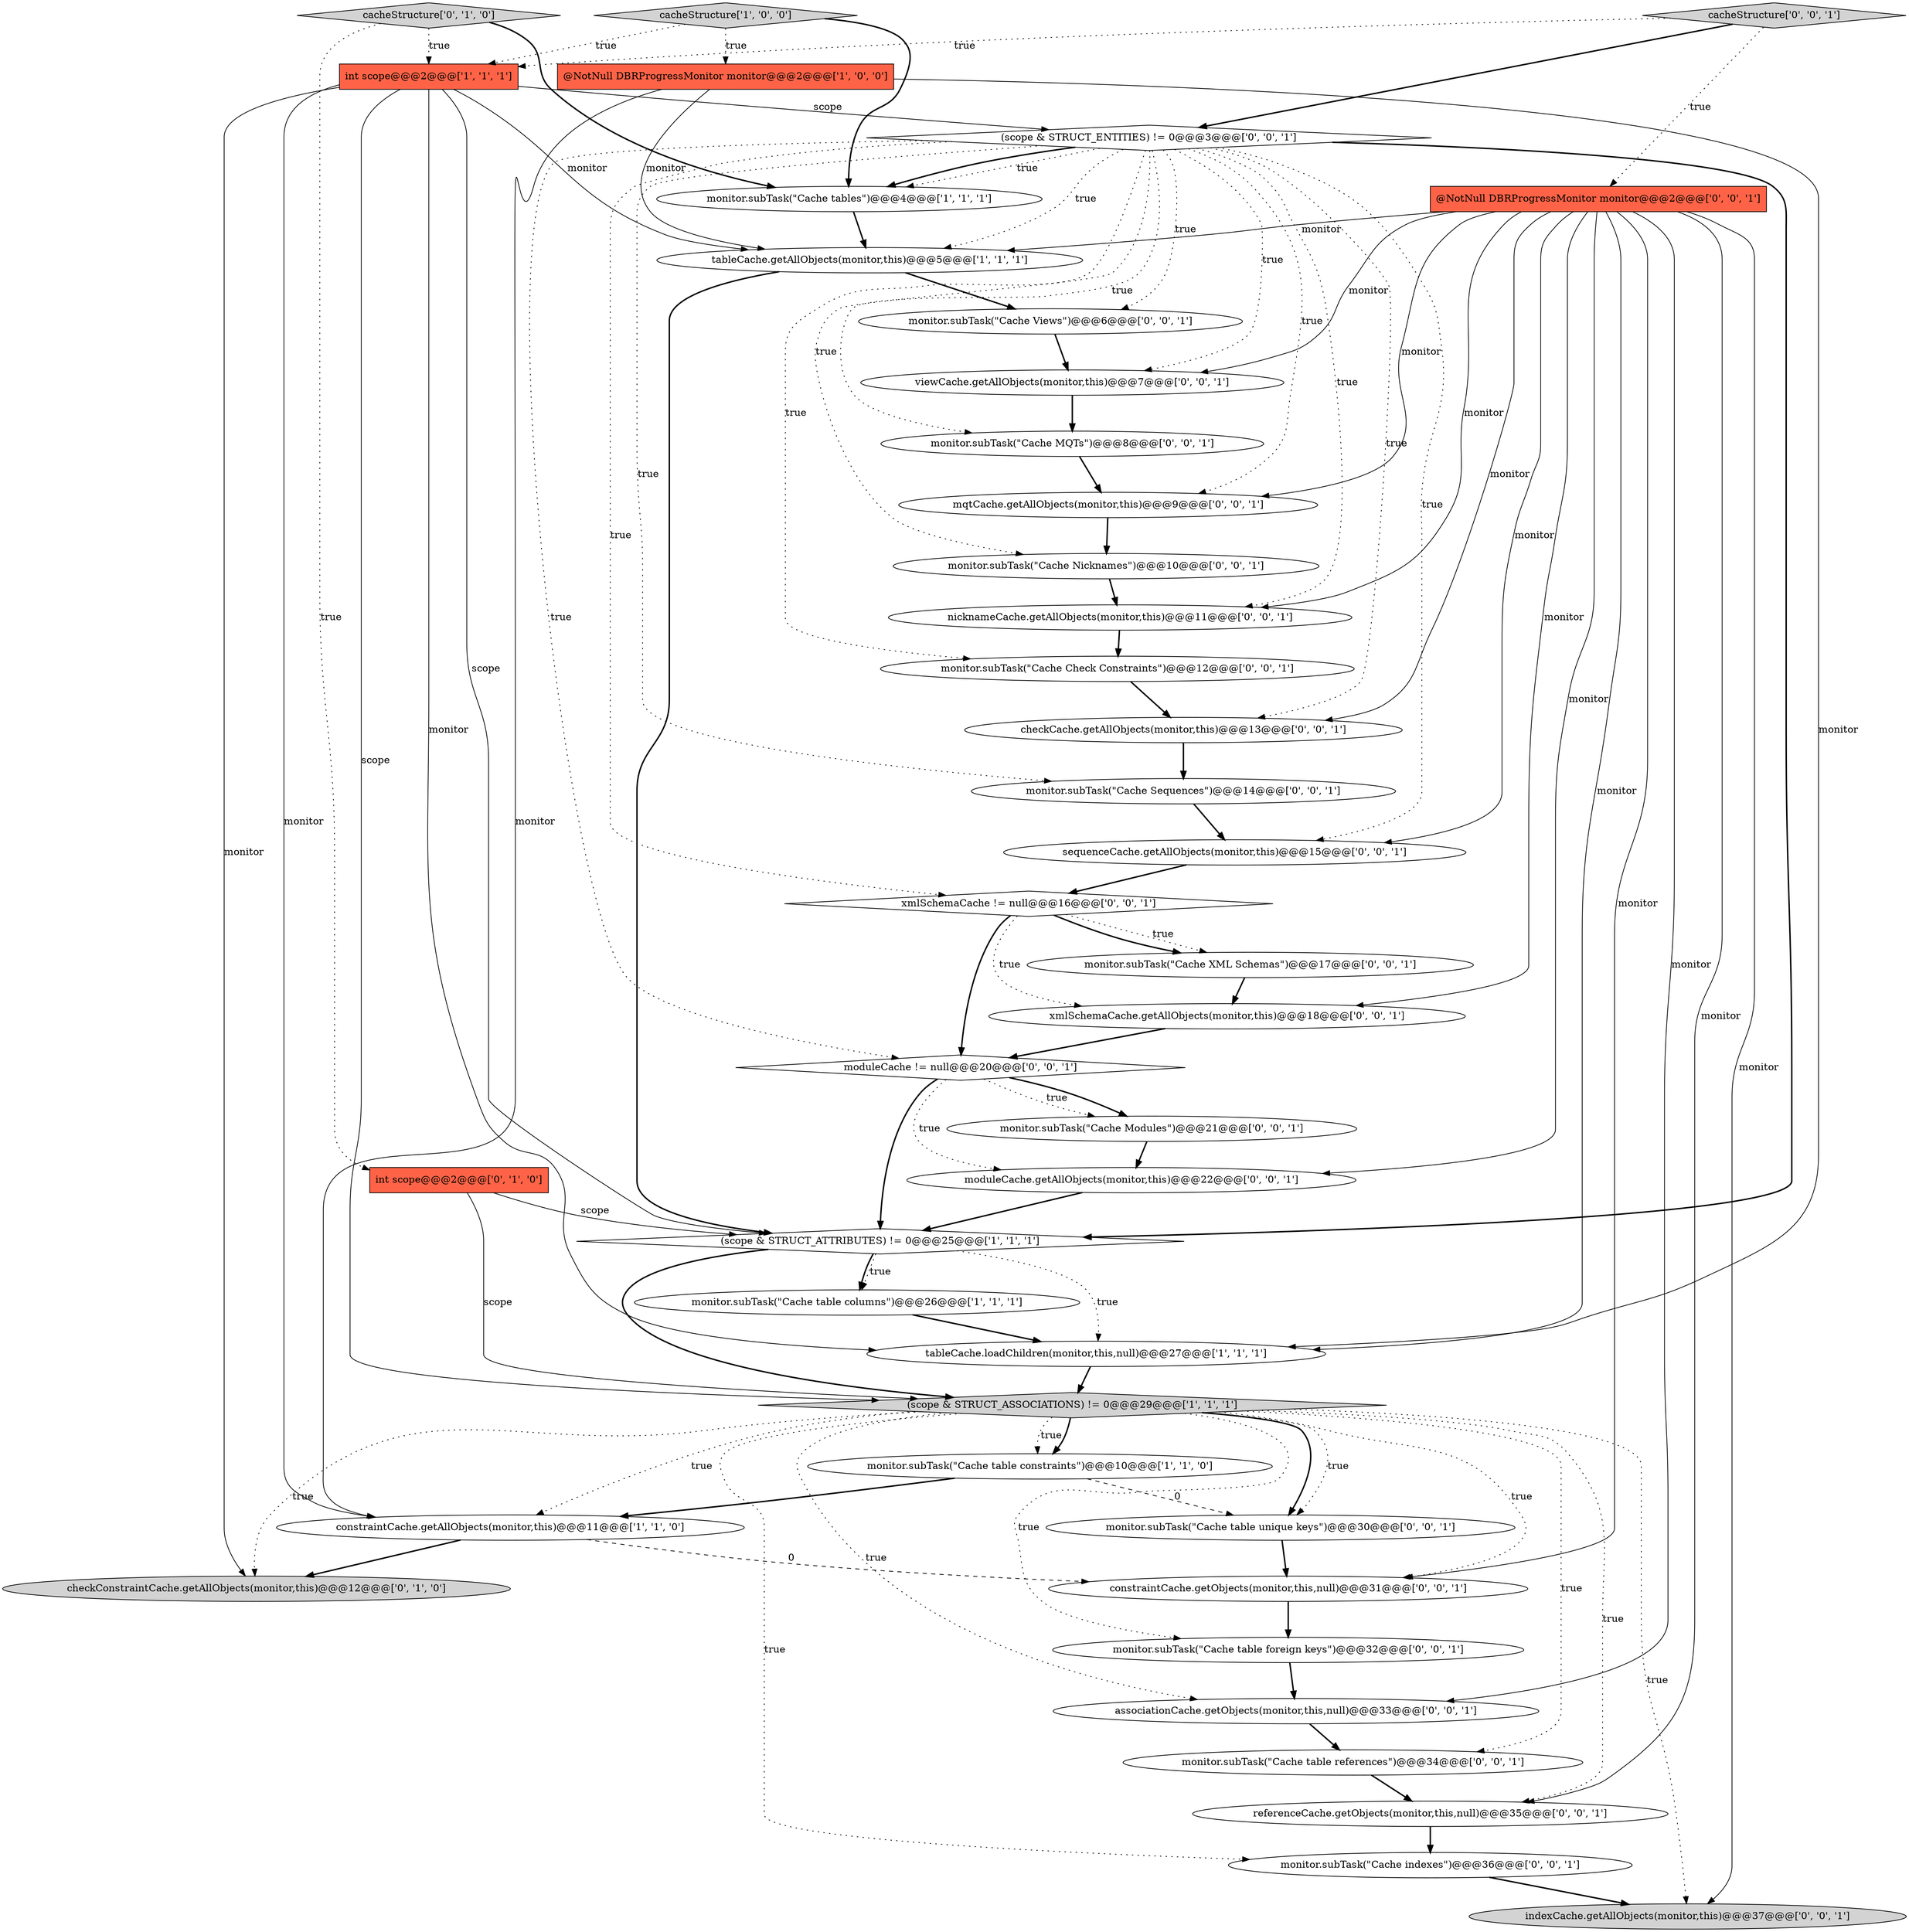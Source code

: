 digraph {
6 [style = filled, label = "@NotNull DBRProgressMonitor monitor@@@2@@@['1', '0', '0']", fillcolor = tomato, shape = box image = "AAA0AAABBB1BBB"];
34 [style = filled, label = "monitor.subTask(\"Cache XML Schemas\")@@@17@@@['0', '0', '1']", fillcolor = white, shape = ellipse image = "AAA0AAABBB3BBB"];
10 [style = filled, label = "monitor.subTask(\"Cache tables\")@@@4@@@['1', '1', '1']", fillcolor = white, shape = ellipse image = "AAA0AAABBB1BBB"];
37 [style = filled, label = "(scope & STRUCT_ENTITIES) != 0@@@3@@@['0', '0', '1']", fillcolor = white, shape = diamond image = "AAA0AAABBB3BBB"];
17 [style = filled, label = "monitor.subTask(\"Cache table foreign keys\")@@@32@@@['0', '0', '1']", fillcolor = white, shape = ellipse image = "AAA0AAABBB3BBB"];
36 [style = filled, label = "checkCache.getAllObjects(monitor,this)@@@13@@@['0', '0', '1']", fillcolor = white, shape = ellipse image = "AAA0AAABBB3BBB"];
0 [style = filled, label = "tableCache.getAllObjects(monitor,this)@@@5@@@['1', '1', '1']", fillcolor = white, shape = ellipse image = "AAA0AAABBB1BBB"];
12 [style = filled, label = "cacheStructure['0', '1', '0']", fillcolor = lightgray, shape = diamond image = "AAA0AAABBB2BBB"];
39 [style = filled, label = "monitor.subTask(\"Cache Nicknames\")@@@10@@@['0', '0', '1']", fillcolor = white, shape = ellipse image = "AAA0AAABBB3BBB"];
33 [style = filled, label = "@NotNull DBRProgressMonitor monitor@@@2@@@['0', '0', '1']", fillcolor = tomato, shape = box image = "AAA0AAABBB3BBB"];
30 [style = filled, label = "monitor.subTask(\"Cache Check Constraints\")@@@12@@@['0', '0', '1']", fillcolor = white, shape = ellipse image = "AAA0AAABBB3BBB"];
27 [style = filled, label = "constraintCache.getObjects(monitor,this,null)@@@31@@@['0', '0', '1']", fillcolor = white, shape = ellipse image = "AAA0AAABBB3BBB"];
26 [style = filled, label = "monitor.subTask(\"Cache MQTs\")@@@8@@@['0', '0', '1']", fillcolor = white, shape = ellipse image = "AAA0AAABBB3BBB"];
7 [style = filled, label = "tableCache.loadChildren(monitor,this,null)@@@27@@@['1', '1', '1']", fillcolor = white, shape = ellipse image = "AAA0AAABBB1BBB"];
11 [style = filled, label = "int scope@@@2@@@['0', '1', '0']", fillcolor = tomato, shape = box image = "AAA0AAABBB2BBB"];
13 [style = filled, label = "checkConstraintCache.getAllObjects(monitor,this)@@@12@@@['0', '1', '0']", fillcolor = lightgray, shape = ellipse image = "AAA1AAABBB2BBB"];
3 [style = filled, label = "cacheStructure['1', '0', '0']", fillcolor = lightgray, shape = diamond image = "AAA0AAABBB1BBB"];
4 [style = filled, label = "(scope & STRUCT_ATTRIBUTES) != 0@@@25@@@['1', '1', '1']", fillcolor = white, shape = diamond image = "AAA0AAABBB1BBB"];
2 [style = filled, label = "constraintCache.getAllObjects(monitor,this)@@@11@@@['1', '1', '0']", fillcolor = white, shape = ellipse image = "AAA0AAABBB1BBB"];
15 [style = filled, label = "monitor.subTask(\"Cache table references\")@@@34@@@['0', '0', '1']", fillcolor = white, shape = ellipse image = "AAA0AAABBB3BBB"];
16 [style = filled, label = "nicknameCache.getAllObjects(monitor,this)@@@11@@@['0', '0', '1']", fillcolor = white, shape = ellipse image = "AAA0AAABBB3BBB"];
22 [style = filled, label = "referenceCache.getObjects(monitor,this,null)@@@35@@@['0', '0', '1']", fillcolor = white, shape = ellipse image = "AAA0AAABBB3BBB"];
1 [style = filled, label = "monitor.subTask(\"Cache table columns\")@@@26@@@['1', '1', '1']", fillcolor = white, shape = ellipse image = "AAA0AAABBB1BBB"];
28 [style = filled, label = "xmlSchemaCache != null@@@16@@@['0', '0', '1']", fillcolor = white, shape = diamond image = "AAA0AAABBB3BBB"];
32 [style = filled, label = "cacheStructure['0', '0', '1']", fillcolor = lightgray, shape = diamond image = "AAA0AAABBB3BBB"];
9 [style = filled, label = "int scope@@@2@@@['1', '1', '1']", fillcolor = tomato, shape = box image = "AAA0AAABBB1BBB"];
21 [style = filled, label = "monitor.subTask(\"Cache table unique keys\")@@@30@@@['0', '0', '1']", fillcolor = white, shape = ellipse image = "AAA0AAABBB3BBB"];
20 [style = filled, label = "monitor.subTask(\"Cache Sequences\")@@@14@@@['0', '0', '1']", fillcolor = white, shape = ellipse image = "AAA0AAABBB3BBB"];
19 [style = filled, label = "monitor.subTask(\"Cache indexes\")@@@36@@@['0', '0', '1']", fillcolor = white, shape = ellipse image = "AAA0AAABBB3BBB"];
5 [style = filled, label = "monitor.subTask(\"Cache table constraints\")@@@10@@@['1', '1', '0']", fillcolor = white, shape = ellipse image = "AAA0AAABBB1BBB"];
24 [style = filled, label = "mqtCache.getAllObjects(monitor,this)@@@9@@@['0', '0', '1']", fillcolor = white, shape = ellipse image = "AAA0AAABBB3BBB"];
8 [style = filled, label = "(scope & STRUCT_ASSOCIATIONS) != 0@@@29@@@['1', '1', '1']", fillcolor = lightgray, shape = diamond image = "AAA0AAABBB1BBB"];
25 [style = filled, label = "viewCache.getAllObjects(monitor,this)@@@7@@@['0', '0', '1']", fillcolor = white, shape = ellipse image = "AAA0AAABBB3BBB"];
31 [style = filled, label = "indexCache.getAllObjects(monitor,this)@@@37@@@['0', '0', '1']", fillcolor = lightgray, shape = ellipse image = "AAA0AAABBB3BBB"];
35 [style = filled, label = "moduleCache.getAllObjects(monitor,this)@@@22@@@['0', '0', '1']", fillcolor = white, shape = ellipse image = "AAA0AAABBB3BBB"];
18 [style = filled, label = "monitor.subTask(\"Cache Views\")@@@6@@@['0', '0', '1']", fillcolor = white, shape = ellipse image = "AAA0AAABBB3BBB"];
40 [style = filled, label = "xmlSchemaCache.getAllObjects(monitor,this)@@@18@@@['0', '0', '1']", fillcolor = white, shape = ellipse image = "AAA0AAABBB3BBB"];
38 [style = filled, label = "monitor.subTask(\"Cache Modules\")@@@21@@@['0', '0', '1']", fillcolor = white, shape = ellipse image = "AAA0AAABBB3BBB"];
14 [style = filled, label = "moduleCache != null@@@20@@@['0', '0', '1']", fillcolor = white, shape = diamond image = "AAA0AAABBB3BBB"];
29 [style = filled, label = "sequenceCache.getAllObjects(monitor,this)@@@15@@@['0', '0', '1']", fillcolor = white, shape = ellipse image = "AAA0AAABBB3BBB"];
23 [style = filled, label = "associationCache.getObjects(monitor,this,null)@@@33@@@['0', '0', '1']", fillcolor = white, shape = ellipse image = "AAA0AAABBB3BBB"];
3->10 [style = bold, label=""];
37->10 [style = bold, label=""];
6->0 [style = solid, label="monitor"];
33->29 [style = solid, label="monitor"];
0->4 [style = bold, label=""];
37->26 [style = dotted, label="true"];
35->4 [style = bold, label=""];
37->10 [style = dotted, label="true"];
36->20 [style = bold, label=""];
6->7 [style = solid, label="monitor"];
4->7 [style = dotted, label="true"];
25->26 [style = bold, label=""];
32->37 [style = bold, label=""];
4->8 [style = bold, label=""];
15->22 [style = bold, label=""];
9->2 [style = solid, label="monitor"];
28->34 [style = dotted, label="true"];
33->25 [style = solid, label="monitor"];
8->19 [style = dotted, label="true"];
37->29 [style = dotted, label="true"];
12->10 [style = bold, label=""];
8->15 [style = dotted, label="true"];
28->34 [style = bold, label=""];
37->4 [style = bold, label=""];
37->20 [style = dotted, label="true"];
3->6 [style = dotted, label="true"];
9->8 [style = solid, label="scope"];
38->35 [style = bold, label=""];
17->23 [style = bold, label=""];
8->5 [style = dotted, label="true"];
37->14 [style = dotted, label="true"];
8->13 [style = dotted, label="true"];
26->24 [style = bold, label=""];
9->4 [style = solid, label="scope"];
33->7 [style = solid, label="monitor"];
8->5 [style = bold, label=""];
8->27 [style = dotted, label="true"];
28->40 [style = dotted, label="true"];
12->11 [style = dotted, label="true"];
39->16 [style = bold, label=""];
14->35 [style = dotted, label="true"];
2->27 [style = dashed, label="0"];
9->37 [style = solid, label="scope"];
33->24 [style = solid, label="monitor"];
33->40 [style = solid, label="monitor"];
4->1 [style = bold, label=""];
6->2 [style = solid, label="monitor"];
27->17 [style = bold, label=""];
37->30 [style = dotted, label="true"];
20->29 [style = bold, label=""];
28->14 [style = bold, label=""];
3->9 [style = dotted, label="true"];
37->24 [style = dotted, label="true"];
30->36 [style = bold, label=""];
37->36 [style = dotted, label="true"];
33->31 [style = solid, label="monitor"];
11->8 [style = solid, label="scope"];
22->19 [style = bold, label=""];
7->8 [style = bold, label=""];
33->35 [style = solid, label="monitor"];
23->15 [style = bold, label=""];
24->39 [style = bold, label=""];
2->13 [style = bold, label=""];
8->31 [style = dotted, label="true"];
37->39 [style = dotted, label="true"];
37->25 [style = dotted, label="true"];
33->0 [style = solid, label="monitor"];
8->2 [style = dotted, label="true"];
32->9 [style = dotted, label="true"];
4->1 [style = dotted, label="true"];
8->22 [style = dotted, label="true"];
8->21 [style = bold, label=""];
14->38 [style = dotted, label="true"];
32->33 [style = dotted, label="true"];
37->16 [style = dotted, label="true"];
9->7 [style = solid, label="monitor"];
12->9 [style = dotted, label="true"];
16->30 [style = bold, label=""];
1->7 [style = bold, label=""];
33->22 [style = solid, label="monitor"];
8->17 [style = dotted, label="true"];
10->0 [style = bold, label=""];
33->27 [style = solid, label="monitor"];
5->2 [style = bold, label=""];
33->16 [style = solid, label="monitor"];
14->38 [style = bold, label=""];
8->23 [style = dotted, label="true"];
11->4 [style = solid, label="scope"];
8->21 [style = dotted, label="true"];
29->28 [style = bold, label=""];
37->28 [style = dotted, label="true"];
37->0 [style = dotted, label="true"];
18->25 [style = bold, label=""];
34->40 [style = bold, label=""];
9->0 [style = solid, label="monitor"];
33->23 [style = solid, label="monitor"];
37->18 [style = dotted, label="true"];
33->36 [style = solid, label="monitor"];
40->14 [style = bold, label=""];
5->21 [style = dashed, label="0"];
21->27 [style = bold, label=""];
9->13 [style = solid, label="monitor"];
19->31 [style = bold, label=""];
14->4 [style = bold, label=""];
0->18 [style = bold, label=""];
}
